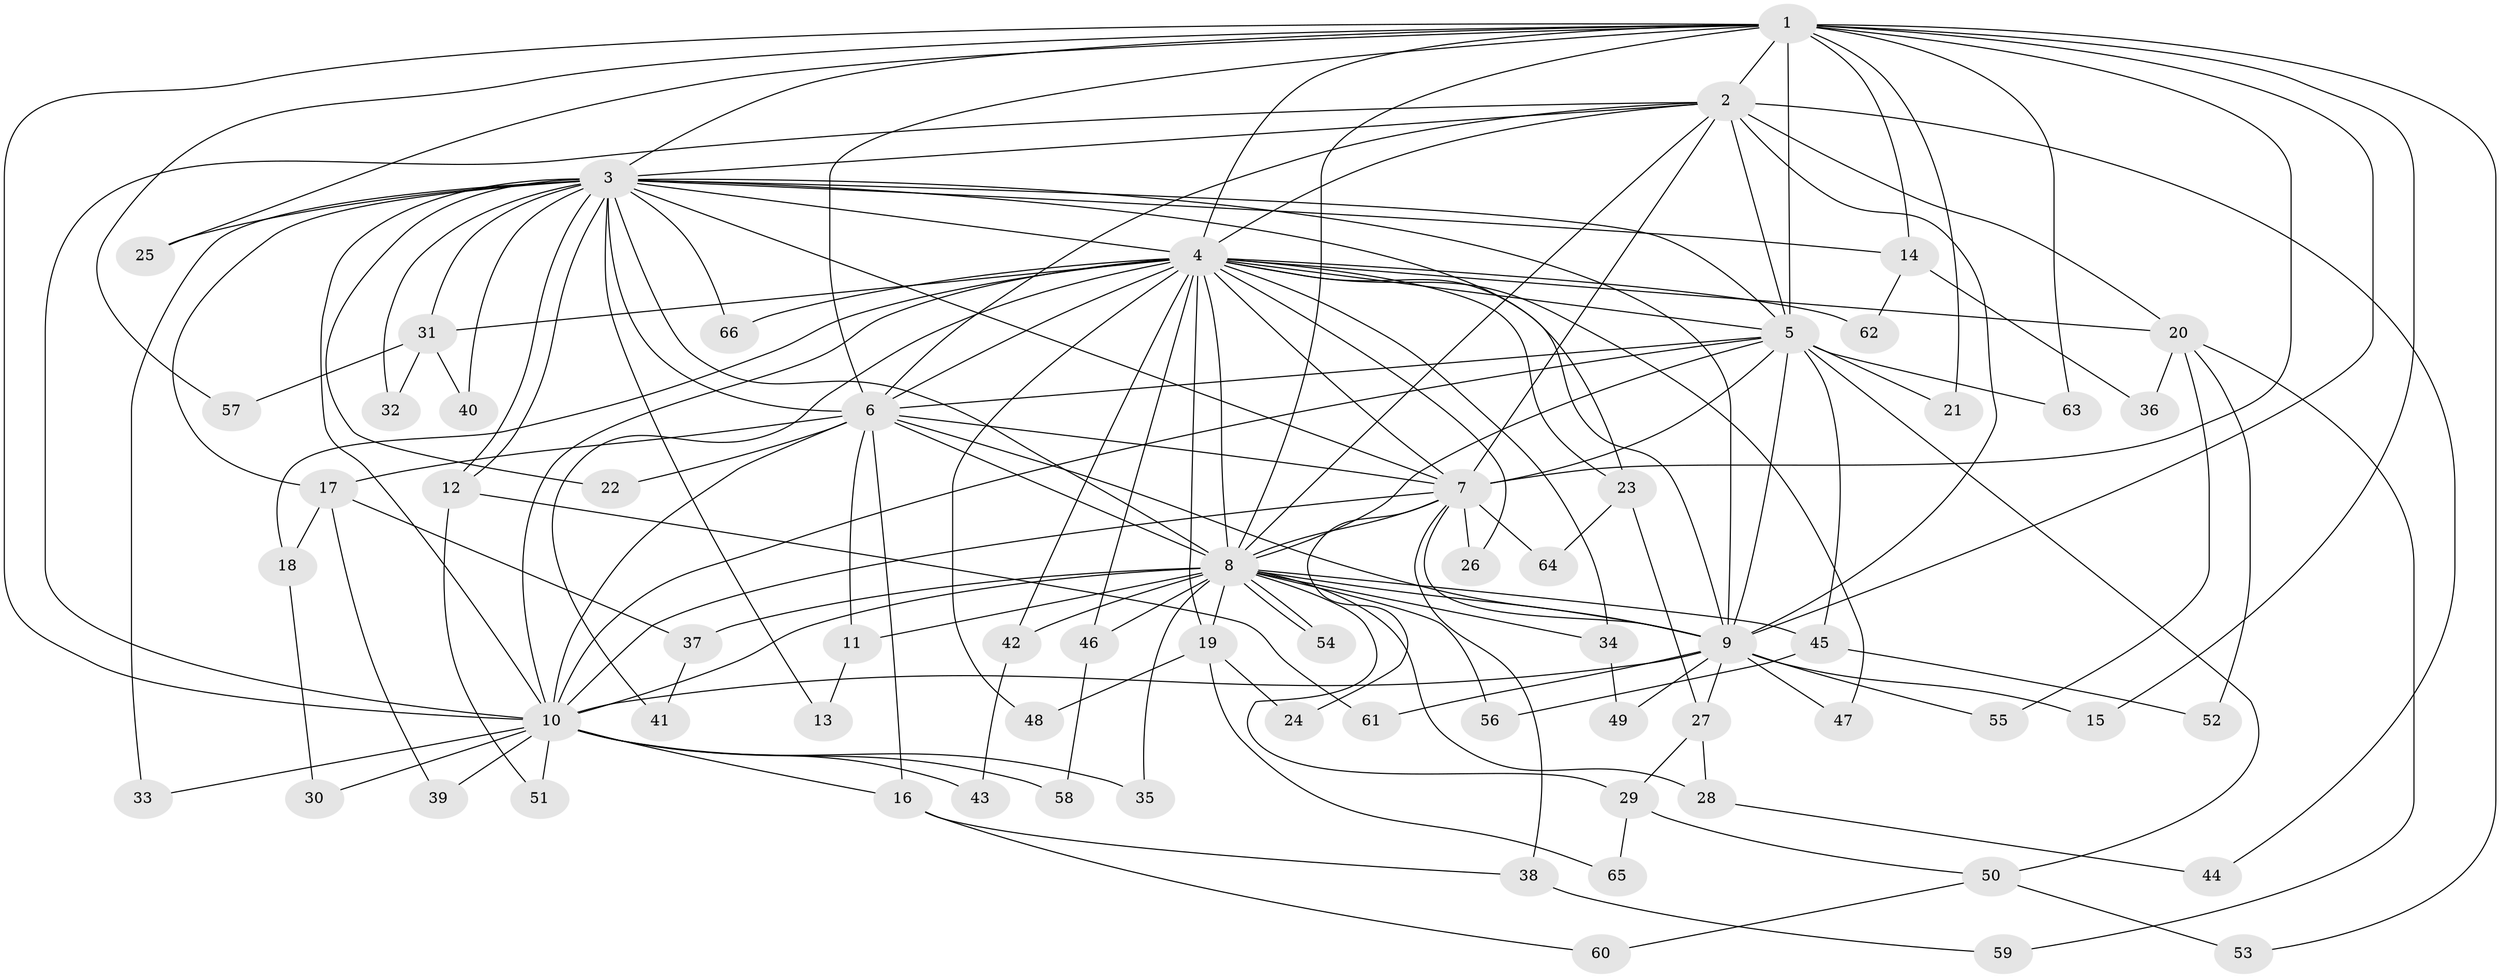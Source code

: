 // coarse degree distribution, {19: 0.02564102564102564, 9: 0.02564102564102564, 16: 0.02564102564102564, 10: 0.02564102564102564, 2: 0.6153846153846154, 1: 0.07692307692307693, 4: 0.05128205128205128, 3: 0.10256410256410256, 6: 0.02564102564102564, 13: 0.02564102564102564}
// Generated by graph-tools (version 1.1) at 2025/47/03/04/25 21:47:36]
// undirected, 66 vertices, 157 edges
graph export_dot {
graph [start="1"]
  node [color=gray90,style=filled];
  1;
  2;
  3;
  4;
  5;
  6;
  7;
  8;
  9;
  10;
  11;
  12;
  13;
  14;
  15;
  16;
  17;
  18;
  19;
  20;
  21;
  22;
  23;
  24;
  25;
  26;
  27;
  28;
  29;
  30;
  31;
  32;
  33;
  34;
  35;
  36;
  37;
  38;
  39;
  40;
  41;
  42;
  43;
  44;
  45;
  46;
  47;
  48;
  49;
  50;
  51;
  52;
  53;
  54;
  55;
  56;
  57;
  58;
  59;
  60;
  61;
  62;
  63;
  64;
  65;
  66;
  1 -- 2;
  1 -- 3;
  1 -- 4;
  1 -- 5;
  1 -- 6;
  1 -- 7;
  1 -- 8;
  1 -- 9;
  1 -- 10;
  1 -- 14;
  1 -- 15;
  1 -- 21;
  1 -- 25;
  1 -- 53;
  1 -- 57;
  1 -- 63;
  2 -- 3;
  2 -- 4;
  2 -- 5;
  2 -- 6;
  2 -- 7;
  2 -- 8;
  2 -- 9;
  2 -- 10;
  2 -- 20;
  2 -- 44;
  3 -- 4;
  3 -- 5;
  3 -- 6;
  3 -- 7;
  3 -- 8;
  3 -- 9;
  3 -- 10;
  3 -- 12;
  3 -- 12;
  3 -- 13;
  3 -- 14;
  3 -- 17;
  3 -- 22;
  3 -- 23;
  3 -- 25;
  3 -- 31;
  3 -- 32;
  3 -- 33;
  3 -- 40;
  3 -- 66;
  4 -- 5;
  4 -- 6;
  4 -- 7;
  4 -- 8;
  4 -- 9;
  4 -- 10;
  4 -- 18;
  4 -- 19;
  4 -- 20;
  4 -- 23;
  4 -- 26;
  4 -- 31;
  4 -- 34;
  4 -- 41;
  4 -- 42;
  4 -- 46;
  4 -- 47;
  4 -- 48;
  4 -- 62;
  4 -- 66;
  5 -- 6;
  5 -- 7;
  5 -- 8;
  5 -- 9;
  5 -- 10;
  5 -- 21;
  5 -- 45;
  5 -- 50;
  5 -- 63;
  6 -- 7;
  6 -- 8;
  6 -- 9;
  6 -- 10;
  6 -- 11;
  6 -- 16;
  6 -- 17;
  6 -- 22;
  7 -- 8;
  7 -- 9;
  7 -- 10;
  7 -- 24;
  7 -- 26;
  7 -- 38;
  7 -- 64;
  8 -- 9;
  8 -- 10;
  8 -- 11;
  8 -- 19;
  8 -- 28;
  8 -- 29;
  8 -- 34;
  8 -- 35;
  8 -- 37;
  8 -- 42;
  8 -- 45;
  8 -- 46;
  8 -- 54;
  8 -- 54;
  8 -- 56;
  9 -- 10;
  9 -- 15;
  9 -- 27;
  9 -- 47;
  9 -- 49;
  9 -- 55;
  9 -- 61;
  10 -- 16;
  10 -- 30;
  10 -- 33;
  10 -- 35;
  10 -- 39;
  10 -- 43;
  10 -- 51;
  10 -- 58;
  11 -- 13;
  12 -- 51;
  12 -- 61;
  14 -- 36;
  14 -- 62;
  16 -- 38;
  16 -- 60;
  17 -- 18;
  17 -- 37;
  17 -- 39;
  18 -- 30;
  19 -- 24;
  19 -- 48;
  19 -- 65;
  20 -- 36;
  20 -- 52;
  20 -- 55;
  20 -- 59;
  23 -- 27;
  23 -- 64;
  27 -- 28;
  27 -- 29;
  28 -- 44;
  29 -- 50;
  29 -- 65;
  31 -- 32;
  31 -- 40;
  31 -- 57;
  34 -- 49;
  37 -- 41;
  38 -- 59;
  42 -- 43;
  45 -- 52;
  45 -- 56;
  46 -- 58;
  50 -- 53;
  50 -- 60;
}
